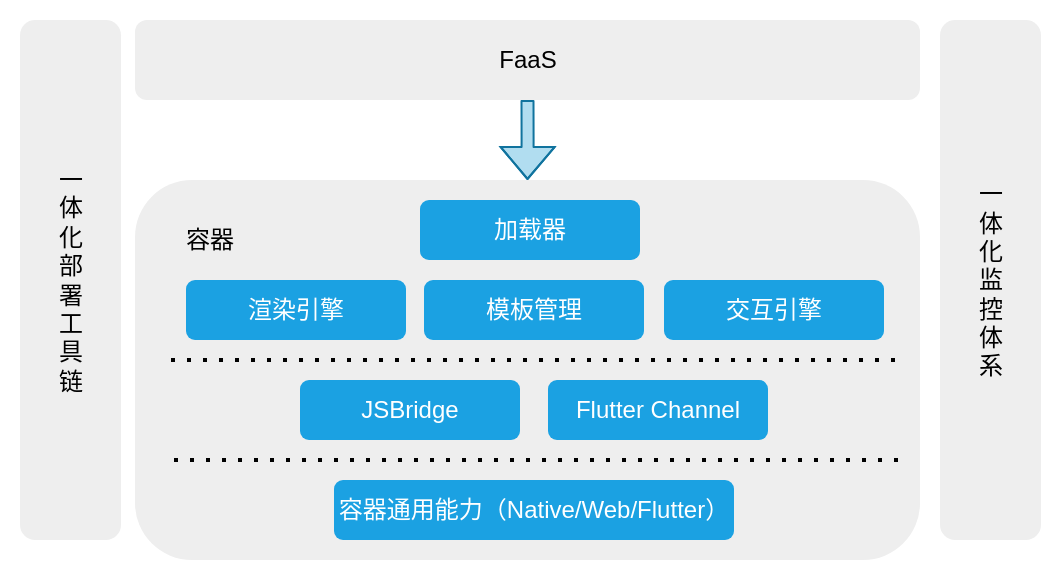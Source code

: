 <mxfile version="14.7.6" type="github">
  <diagram id="xTBZz55E-KKweozZhIX3" name="Page-1">
    <mxGraphModel dx="1100" dy="761" grid="1" gridSize="10" guides="1" tooltips="1" connect="1" arrows="1" fold="1" page="1" pageScale="1" pageWidth="827" pageHeight="1169" math="0" shadow="0">
      <root>
        <mxCell id="0" />
        <mxCell id="1" parent="0" />
        <mxCell id="AQQFFpmLckMg-UcqtIgD-104" value="" style="rounded=0;whiteSpace=wrap;html=1;align=left;strokeColor=none;" parent="1" vertex="1">
          <mxGeometry x="50" y="630" width="530" height="290" as="geometry" />
        </mxCell>
        <mxCell id="AQQFFpmLckMg-UcqtIgD-75" style="edgeStyle=orthogonalEdgeStyle;rounded=1;orthogonalLoop=1;jettySize=auto;html=1;exitX=0.5;exitY=1;exitDx=0;exitDy=0;fontColor=#FFFFFF;fillColor=#b1ddf0;strokeColor=#10739e;shape=flexArrow;endSize=5;startSize=5;width=6;" parent="1" source="AQQFFpmLckMg-UcqtIgD-72" target="AQQFFpmLckMg-UcqtIgD-74" edge="1">
          <mxGeometry relative="1" as="geometry" />
        </mxCell>
        <mxCell id="AQQFFpmLckMg-UcqtIgD-72" value="" style="rounded=1;whiteSpace=wrap;html=1;fillColor=#eeeeee;strokeColor=none;" parent="1" vertex="1">
          <mxGeometry x="117.5" y="640" width="392.5" height="40" as="geometry" />
        </mxCell>
        <mxCell id="AQQFFpmLckMg-UcqtIgD-73" value="FaaS" style="text;html=1;strokeColor=none;fillColor=none;align=center;verticalAlign=middle;whiteSpace=wrap;rounded=0;" parent="1" vertex="1">
          <mxGeometry x="293.75" y="650" width="40" height="20" as="geometry" />
        </mxCell>
        <mxCell id="AQQFFpmLckMg-UcqtIgD-74" value="" style="rounded=1;whiteSpace=wrap;html=1;fillColor=#eeeeee;strokeColor=none;" parent="1" vertex="1">
          <mxGeometry x="117.5" y="720" width="392.5" height="190" as="geometry" />
        </mxCell>
        <mxCell id="AQQFFpmLckMg-UcqtIgD-77" value="容器" style="text;html=1;strokeColor=none;fillColor=none;align=center;verticalAlign=middle;whiteSpace=wrap;rounded=0;" parent="1" vertex="1">
          <mxGeometry x="130" y="740" width="50" height="20" as="geometry" />
        </mxCell>
        <mxCell id="AQQFFpmLckMg-UcqtIgD-78" value="&lt;font&gt;渲染引擎&lt;/font&gt;" style="text;html=1;align=center;verticalAlign=middle;whiteSpace=wrap;rounded=1;fillColor=#1ba1e2;fontColor=#FFFFFF;" parent="1" vertex="1">
          <mxGeometry x="143" y="770" width="110" height="30" as="geometry" />
        </mxCell>
        <mxCell id="AQQFFpmLckMg-UcqtIgD-79" value="&lt;font&gt;模板管理&lt;/font&gt;" style="text;html=1;align=center;verticalAlign=middle;whiteSpace=wrap;rounded=1;fillColor=#1ba1e2;fontColor=#FFFFFF;" parent="1" vertex="1">
          <mxGeometry x="262" y="770" width="110" height="30" as="geometry" />
        </mxCell>
        <mxCell id="AQQFFpmLckMg-UcqtIgD-80" value="交互引擎" style="text;html=1;align=center;verticalAlign=middle;whiteSpace=wrap;rounded=1;fillColor=#1ba1e2;fontColor=#FFFFFF;" parent="1" vertex="1">
          <mxGeometry x="382" y="770" width="110" height="30" as="geometry" />
        </mxCell>
        <mxCell id="AQQFFpmLckMg-UcqtIgD-84" value="" style="endArrow=none;dashed=1;html=1;dashPattern=1 3;strokeWidth=2;fontColor=#FFFFFF;" parent="1" edge="1">
          <mxGeometry width="50" height="50" relative="1" as="geometry">
            <mxPoint x="135.5" y="810" as="sourcePoint" />
            <mxPoint x="498.5" y="810" as="targetPoint" />
          </mxGeometry>
        </mxCell>
        <mxCell id="AQQFFpmLckMg-UcqtIgD-85" value="&lt;font&gt;JSBridge&lt;/font&gt;" style="text;html=1;align=center;verticalAlign=middle;whiteSpace=wrap;rounded=1;fillColor=#1ba1e2;fontColor=#FFFFFF;" parent="1" vertex="1">
          <mxGeometry x="200" y="820" width="110" height="30" as="geometry" />
        </mxCell>
        <mxCell id="AQQFFpmLckMg-UcqtIgD-86" value="&lt;font&gt;Flutter Channel&lt;/font&gt;" style="text;html=1;align=center;verticalAlign=middle;whiteSpace=wrap;rounded=1;fillColor=#1ba1e2;fontColor=#FFFFFF;" parent="1" vertex="1">
          <mxGeometry x="324" y="820" width="110" height="30" as="geometry" />
        </mxCell>
        <mxCell id="AQQFFpmLckMg-UcqtIgD-87" value="" style="endArrow=none;dashed=1;html=1;dashPattern=1 3;strokeWidth=2;fontColor=#FFFFFF;" parent="1" edge="1">
          <mxGeometry width="50" height="50" relative="1" as="geometry">
            <mxPoint x="137" y="860" as="sourcePoint" />
            <mxPoint x="500" y="860" as="targetPoint" />
          </mxGeometry>
        </mxCell>
        <mxCell id="AQQFFpmLckMg-UcqtIgD-88" value="&lt;font&gt;容器通用能力（Native/Web/Flutter）&lt;/font&gt;" style="text;html=1;align=center;verticalAlign=middle;whiteSpace=wrap;rounded=1;fillColor=#1ba1e2;fontColor=#FFFFFF;" parent="1" vertex="1">
          <mxGeometry x="217" y="870" width="200" height="30" as="geometry" />
        </mxCell>
        <mxCell id="AQQFFpmLckMg-UcqtIgD-99" value="一&lt;br&gt;体&lt;br&gt;化&lt;br&gt;部&lt;br&gt;署&lt;br&gt;工&lt;br&gt;具&lt;br&gt;链" style="rounded=1;whiteSpace=wrap;html=1;fillColor=#eeeeee;strokeColor=none;labelPosition=center;verticalLabelPosition=middle;align=center;verticalAlign=middle;" parent="1" vertex="1">
          <mxGeometry x="60" y="640" width="50.5" height="260" as="geometry" />
        </mxCell>
        <mxCell id="AQQFFpmLckMg-UcqtIgD-101" value="一&lt;br&gt;体&lt;br&gt;化&lt;br&gt;监&lt;br&gt;控&lt;br&gt;体&lt;br&gt;系" style="rounded=1;whiteSpace=wrap;html=1;fillColor=#eeeeee;strokeColor=none;labelPosition=center;verticalLabelPosition=middle;align=center;verticalAlign=middle;" parent="1" vertex="1">
          <mxGeometry x="520" y="640" width="50.5" height="260" as="geometry" />
        </mxCell>
        <mxCell id="AQQFFpmLckMg-UcqtIgD-105" value="&lt;font&gt;加载器&lt;/font&gt;" style="text;html=1;align=center;verticalAlign=middle;whiteSpace=wrap;rounded=1;fillColor=#1ba1e2;fontColor=#FFFFFF;" parent="1" vertex="1">
          <mxGeometry x="260" y="730" width="110" height="30" as="geometry" />
        </mxCell>
      </root>
    </mxGraphModel>
  </diagram>
</mxfile>
